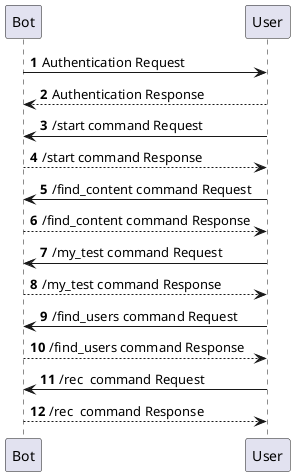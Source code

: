 @startuml
'https://plantuml.com/sequence-diagram

autonumber

Bot -> User: Authentication Request
User --> Bot: Authentication Response

User -> Bot: /start command Request
User <-- Bot: /start command Response

User -> Bot: /find_content command Request
User <-- Bot: /find_content command Response

User -> Bot: /my_test command Request
User <-- Bot: /my_test command Response

User -> Bot: /find_users command Request
User <-- Bot: /find_users command Response

User -> Bot: /rec  command Request
User <-- Bot: /rec  command Response



@enduml